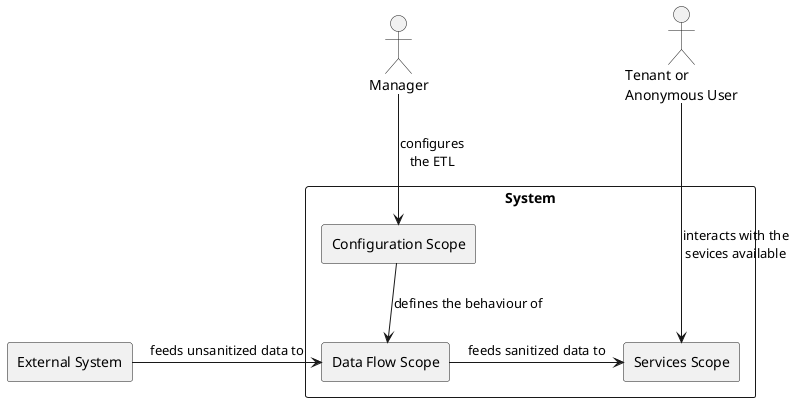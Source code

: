 @startuml scopes

skinparam componentStyle rectangle

actor Manager

actor "Tenant or\nAnonymous User" as User

component "External System" as ExternalSystem

component "System" {

    component "Configuration Scope" as Configuration

    component "Data Flow Scope" as DataFlow

    component "Services Scope" as Service
}

ExternalSystem -> DataFlow : feeds unsanitized data to

Configuration --> DataFlow : defines the behaviour of

DataFlow -> Service : feeds sanitized data to

Manager --> Configuration : configures\nthe ETL

User ---> Service : interacts with the\nsevices available

@enduml
